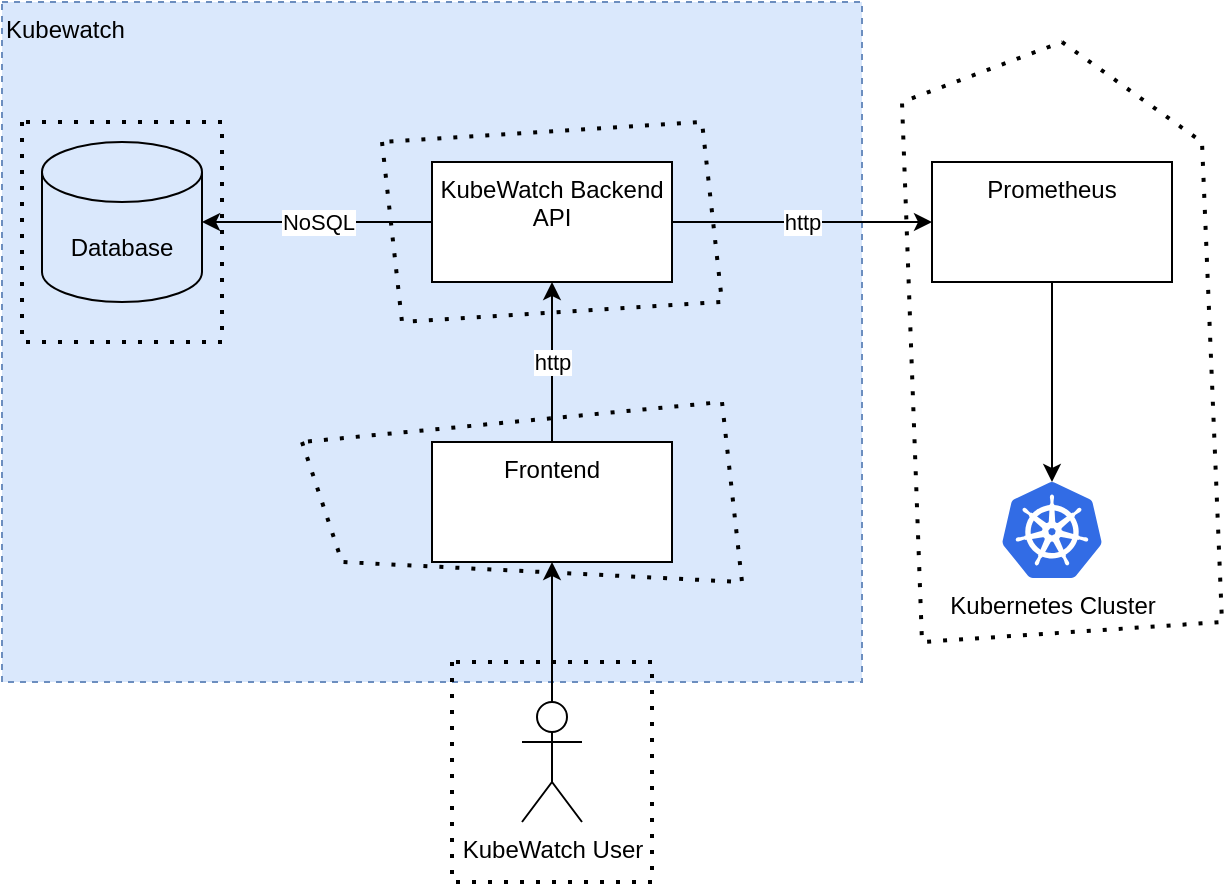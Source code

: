 <mxfile version="16.5.1" type="device"><diagram id="AmTqFOqn3dXTEwt37umZ" name="Page-1"><mxGraphModel dx="981" dy="602" grid="0" gridSize="10" guides="1" tooltips="1" connect="1" arrows="1" fold="1" page="1" pageScale="1" pageWidth="827" pageHeight="1169" math="0" shadow="0"><root><mxCell id="0"/><mxCell id="1" parent="0"/><mxCell id="wzD5YncnkmuTWMMhhZrM-9" value="Kubewatch" style="rounded=0;whiteSpace=wrap;html=1;dashed=1;fillColor=#dae8fc;align=left;verticalAlign=top;strokeColor=#6c8ebf;" parent="1" vertex="1"><mxGeometry x="80" y="240" width="430" height="340" as="geometry"/></mxCell><mxCell id="wzD5YncnkmuTWMMhhZrM-3" value="" style="edgeStyle=orthogonalEdgeStyle;rounded=0;orthogonalLoop=1;jettySize=auto;html=1;" parent="1" source="wzD5YncnkmuTWMMhhZrM-1" target="wzD5YncnkmuTWMMhhZrM-10" edge="1"><mxGeometry relative="1" as="geometry"/></mxCell><mxCell id="wzD5YncnkmuTWMMhhZrM-1" value="KubeWatch User" style="shape=umlActor;verticalLabelPosition=bottom;verticalAlign=top;html=1;outlineConnect=0;" parent="1" vertex="1"><mxGeometry x="340" y="590" width="30" height="60" as="geometry"/></mxCell><mxCell id="wzD5YncnkmuTWMMhhZrM-5" value="http" style="edgeStyle=orthogonalEdgeStyle;rounded=0;orthogonalLoop=1;jettySize=auto;html=1;" parent="1" source="wzD5YncnkmuTWMMhhZrM-2" target="wzD5YncnkmuTWMMhhZrM-4" edge="1"><mxGeometry relative="1" as="geometry"/></mxCell><mxCell id="wzD5YncnkmuTWMMhhZrM-2" value="KubeWatch Backend API" style="whiteSpace=wrap;html=1;verticalAlign=top;" parent="1" vertex="1"><mxGeometry x="295" y="320" width="120" height="60" as="geometry"/></mxCell><mxCell id="wzD5YncnkmuTWMMhhZrM-7" value="" style="edgeStyle=orthogonalEdgeStyle;rounded=0;orthogonalLoop=1;jettySize=auto;html=1;jumpStyle=none;targetPerimeterSpacing=0;spacingLeft=0;spacingRight=0;labelBorderColor=none;jumpSize=6;shadow=0;sketch=0;" parent="1" source="wzD5YncnkmuTWMMhhZrM-4" target="wzD5YncnkmuTWMMhhZrM-8" edge="1"><mxGeometry relative="1" as="geometry"><mxPoint x="616" y="350" as="sourcePoint"/><mxPoint x="605" y="480" as="targetPoint"/></mxGeometry></mxCell><mxCell id="wzD5YncnkmuTWMMhhZrM-4" value="Prometheus" style="whiteSpace=wrap;html=1;verticalAlign=top;" parent="1" vertex="1"><mxGeometry x="545" y="320" width="120" height="60" as="geometry"/></mxCell><mxCell id="wzD5YncnkmuTWMMhhZrM-8" value="Kubernetes Cluster" style="sketch=0;aspect=fixed;html=1;points=[];align=center;image;fontSize=12;image=img/lib/mscae/Kubernetes.svg;" parent="1" vertex="1"><mxGeometry x="580" y="480" width="50" height="48" as="geometry"/></mxCell><mxCell id="wzD5YncnkmuTWMMhhZrM-11" value="http" style="edgeStyle=orthogonalEdgeStyle;rounded=0;sketch=0;jumpStyle=none;jumpSize=6;orthogonalLoop=1;jettySize=auto;html=1;shadow=0;labelBorderColor=none;targetPerimeterSpacing=0;" parent="1" source="wzD5YncnkmuTWMMhhZrM-10" target="wzD5YncnkmuTWMMhhZrM-2" edge="1"><mxGeometry relative="1" as="geometry"/></mxCell><mxCell id="wzD5YncnkmuTWMMhhZrM-10" value="Frontend" style="whiteSpace=wrap;html=1;verticalAlign=top;" parent="1" vertex="1"><mxGeometry x="295" y="460" width="120" height="60" as="geometry"/></mxCell><mxCell id="wzD5YncnkmuTWMMhhZrM-13" value="NoSQL" style="edgeStyle=orthogonalEdgeStyle;rounded=0;sketch=0;jumpStyle=none;jumpSize=6;orthogonalLoop=1;jettySize=auto;html=1;shadow=0;labelBorderColor=none;sourcePerimeterSpacing=0;" parent="1" source="wzD5YncnkmuTWMMhhZrM-2" target="wzD5YncnkmuTWMMhhZrM-12" edge="1"><mxGeometry relative="1" as="geometry"/></mxCell><mxCell id="wzD5YncnkmuTWMMhhZrM-12" value="Database" style="shape=cylinder3;whiteSpace=wrap;html=1;boundedLbl=1;backgroundOutline=1;size=15;fillColor=none;" parent="1" vertex="1"><mxGeometry x="100" y="310" width="80" height="80" as="geometry"/></mxCell><mxCell id="Sv8S2KbcUVf-KFHw4tqg-5" value="" style="endArrow=none;dashed=1;html=1;dashPattern=1 3;strokeWidth=2;rounded=0;" edge="1" parent="1"><mxGeometry width="50" height="50" relative="1" as="geometry"><mxPoint x="610" y="260" as="sourcePoint"/><mxPoint x="610" y="260" as="targetPoint"/><Array as="points"><mxPoint x="680" y="310"/><mxPoint x="690" y="550"/><mxPoint x="540" y="560"/><mxPoint x="530" y="290"/></Array></mxGeometry></mxCell><mxCell id="Sv8S2KbcUVf-KFHw4tqg-6" value="" style="endArrow=none;dashed=1;html=1;dashPattern=1 3;strokeWidth=2;rounded=0;" edge="1" parent="1"><mxGeometry width="50" height="50" relative="1" as="geometry"><mxPoint x="230" y="460" as="sourcePoint"/><mxPoint x="230" y="460" as="targetPoint"/><Array as="points"><mxPoint x="250" y="520"/><mxPoint x="450" y="530"/><mxPoint x="440" y="440"/></Array></mxGeometry></mxCell><mxCell id="Sv8S2KbcUVf-KFHw4tqg-7" value="" style="endArrow=none;dashed=1;html=1;dashPattern=1 3;strokeWidth=2;rounded=0;" edge="1" parent="1"><mxGeometry width="50" height="50" relative="1" as="geometry"><mxPoint x="270" y="310" as="sourcePoint"/><mxPoint x="270" y="310" as="targetPoint"/><Array as="points"><mxPoint x="280" y="400"/><mxPoint x="440" y="390"/><mxPoint x="430" y="300"/></Array></mxGeometry></mxCell><mxCell id="Sv8S2KbcUVf-KFHw4tqg-8" value="" style="endArrow=none;dashed=1;html=1;dashPattern=1 3;strokeWidth=2;rounded=0;" edge="1" parent="1"><mxGeometry width="50" height="50" relative="1" as="geometry"><mxPoint x="90" y="300" as="sourcePoint"/><mxPoint x="90" y="300" as="targetPoint"/><Array as="points"><mxPoint x="90" y="410"/><mxPoint x="190" y="410"/><mxPoint x="190" y="300"/></Array></mxGeometry></mxCell><mxCell id="Sv8S2KbcUVf-KFHw4tqg-9" value="" style="endArrow=none;dashed=1;html=1;dashPattern=1 3;strokeWidth=2;rounded=0;" edge="1" parent="1"><mxGeometry width="50" height="50" relative="1" as="geometry"><mxPoint x="305" y="570" as="sourcePoint"/><mxPoint x="305" y="570" as="targetPoint"/><Array as="points"><mxPoint x="305" y="680"/><mxPoint x="405" y="680"/><mxPoint x="405" y="570"/></Array></mxGeometry></mxCell></root></mxGraphModel></diagram></mxfile>